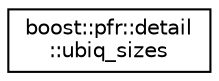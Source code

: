 digraph "Graphical Class Hierarchy"
{
  edge [fontname="Helvetica",fontsize="10",labelfontname="Helvetica",labelfontsize="10"];
  node [fontname="Helvetica",fontsize="10",shape=record];
  rankdir="LR";
  Node0 [label="boost::pfr::detail\l::ubiq_sizes",height=0.2,width=0.4,color="black", fillcolor="white", style="filled",URL="$structboost_1_1pfr_1_1detail_1_1ubiq__sizes.html"];
}
